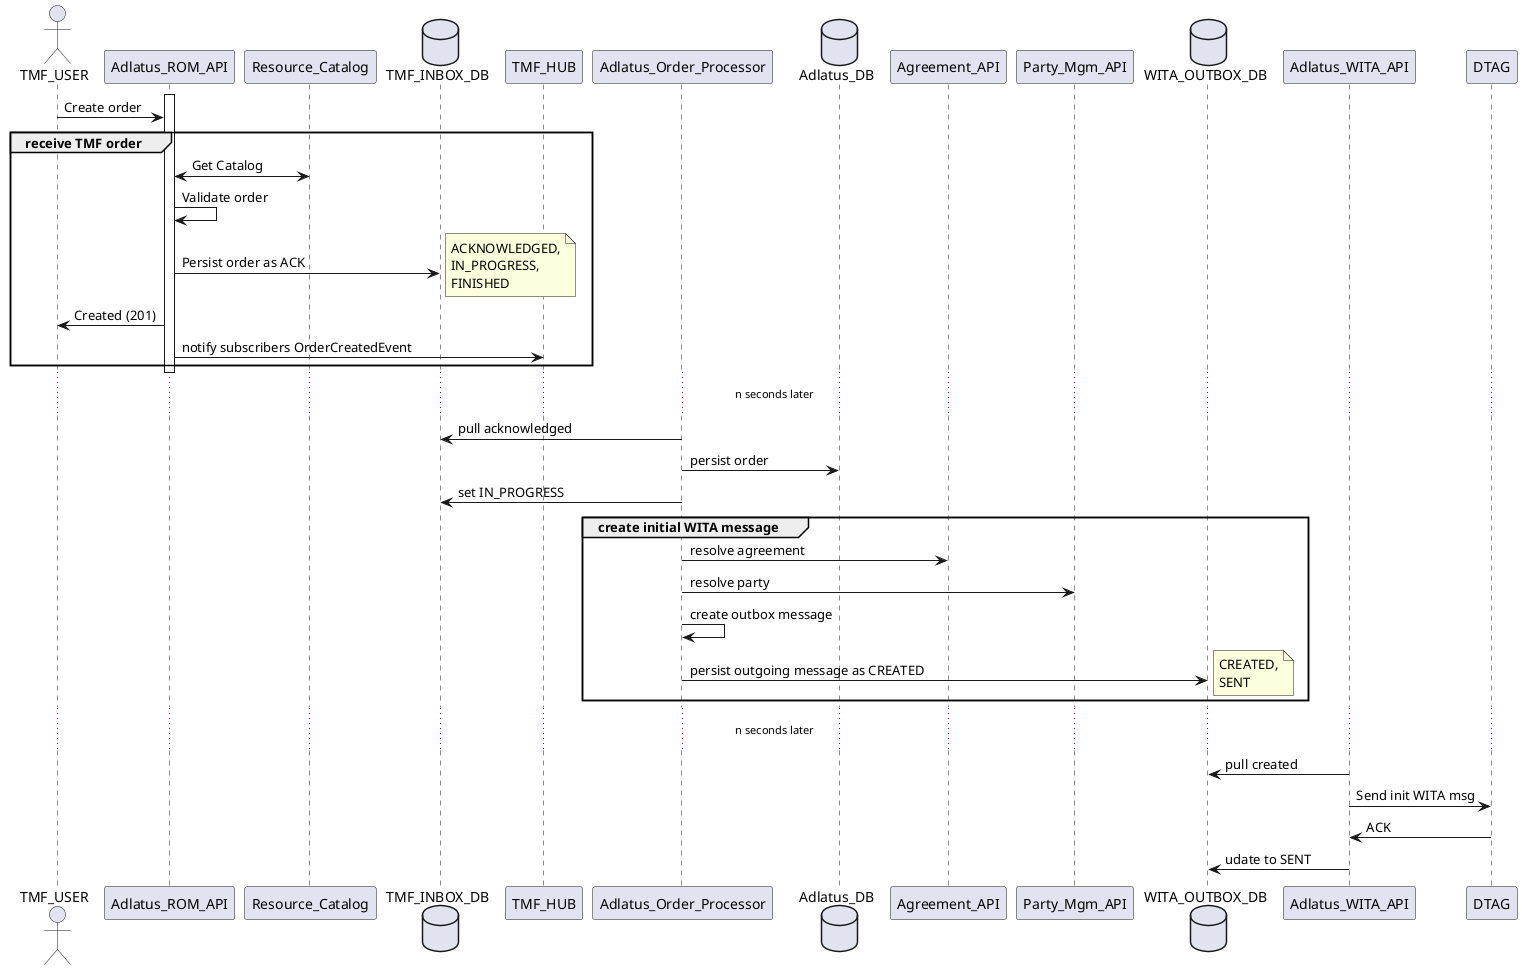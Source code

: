 @startuml

actor       TMF_USER
participant Adlatus_ROM_API
participant Resource_Catalog
database    TMF_INBOX_DB
participant TMF_HUB
participant Adlatus_Order_Processor
database Adlatus_DB
participant Agreement_API
participant Party_Mgm_API
database WITA_OUTBOX_DB
participant Adlatus_WITA_API
activate Adlatus_ROM_API
TMF_USER -> Adlatus_ROM_API : Create order 
group receive TMF order
Adlatus_ROM_API <-> Resource_Catalog: Get Catalog
Adlatus_ROM_API -> Adlatus_ROM_API : Validate order
Adlatus_ROM_API -> TMF_INBOX_DB : Persist order as ACK
note right: ACKNOWLEDGED,\nIN_PROGRESS,\nFINISHED
Adlatus_ROM_API -> TMF_USER: Created (201)
Adlatus_ROM_API -> TMF_HUB: notify subscribers OrderCreatedEvent
end
deactivate Adlatus_ROM_API
...n seconds later...
Adlatus_Order_Processor -> TMF_INBOX_DB: pull acknowledged
Adlatus_Order_Processor -> Adlatus_DB: persist order
Adlatus_Order_Processor -> TMF_INBOX_DB: set IN_PROGRESS
group create initial WITA message
Adlatus_Order_Processor -> Agreement_API: resolve agreement
Adlatus_Order_Processor -> Party_Mgm_API: resolve party
Adlatus_Order_Processor -> Adlatus_Order_Processor: create outbox message
Adlatus_Order_Processor -> WITA_OUTBOX_DB: persist outgoing message as CREATED
note right: CREATED,\nSENT
end
...n seconds later...
Adlatus_WITA_API -> WITA_OUTBOX_DB: pull created
Adlatus_WITA_API -> DTAG: Send init WITA msg
DTAG -> Adlatus_WITA_API: ACK
Adlatus_WITA_API -> WITA_OUTBOX_DB: udate to SENT
@enduml
